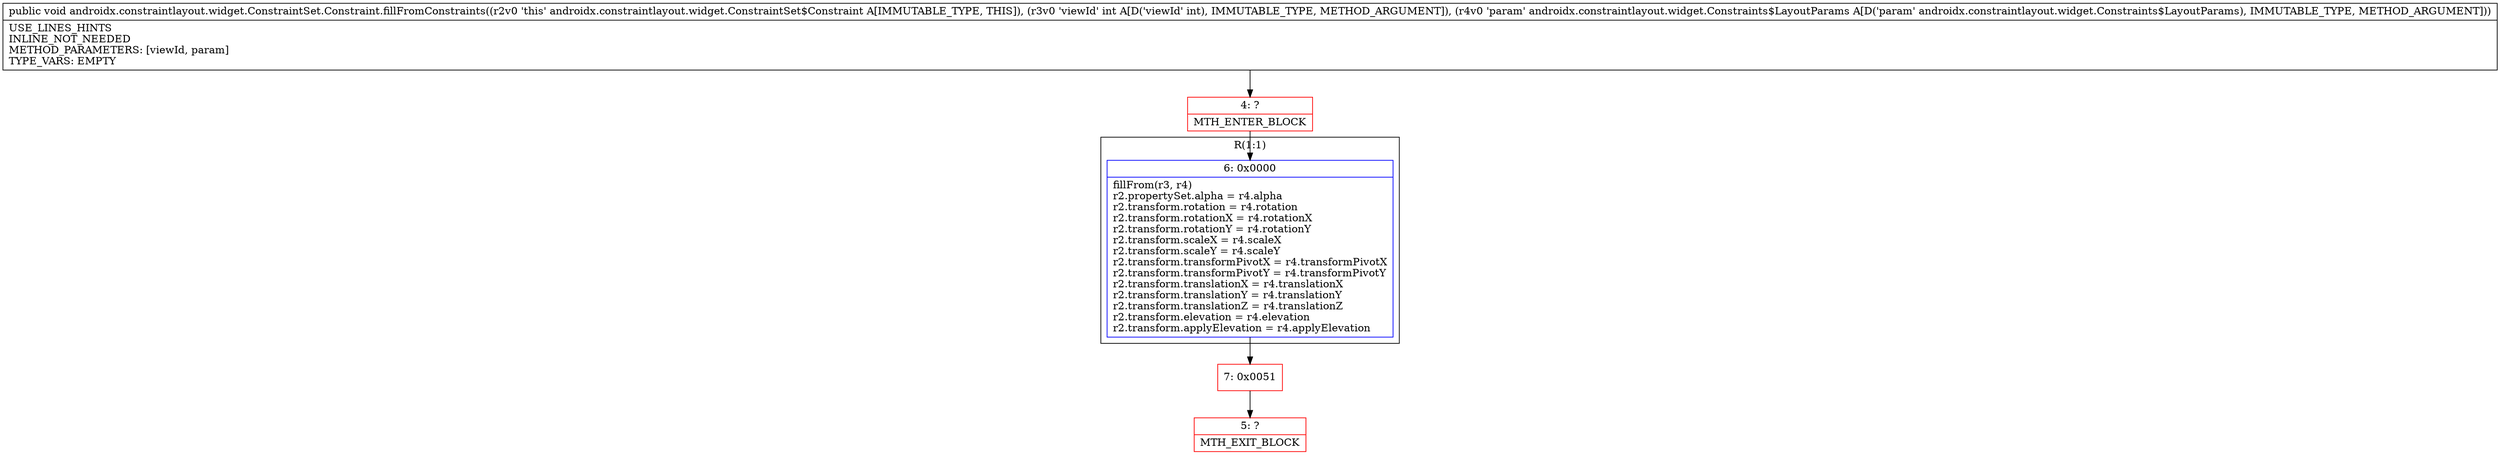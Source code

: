 digraph "CFG forandroidx.constraintlayout.widget.ConstraintSet.Constraint.fillFromConstraints(ILandroidx\/constraintlayout\/widget\/Constraints$LayoutParams;)V" {
subgraph cluster_Region_762465826 {
label = "R(1:1)";
node [shape=record,color=blue];
Node_6 [shape=record,label="{6\:\ 0x0000|fillFrom(r3, r4)\lr2.propertySet.alpha = r4.alpha\lr2.transform.rotation = r4.rotation\lr2.transform.rotationX = r4.rotationX\lr2.transform.rotationY = r4.rotationY\lr2.transform.scaleX = r4.scaleX\lr2.transform.scaleY = r4.scaleY\lr2.transform.transformPivotX = r4.transformPivotX\lr2.transform.transformPivotY = r4.transformPivotY\lr2.transform.translationX = r4.translationX\lr2.transform.translationY = r4.translationY\lr2.transform.translationZ = r4.translationZ\lr2.transform.elevation = r4.elevation\lr2.transform.applyElevation = r4.applyElevation\l}"];
}
Node_4 [shape=record,color=red,label="{4\:\ ?|MTH_ENTER_BLOCK\l}"];
Node_7 [shape=record,color=red,label="{7\:\ 0x0051}"];
Node_5 [shape=record,color=red,label="{5\:\ ?|MTH_EXIT_BLOCK\l}"];
MethodNode[shape=record,label="{public void androidx.constraintlayout.widget.ConstraintSet.Constraint.fillFromConstraints((r2v0 'this' androidx.constraintlayout.widget.ConstraintSet$Constraint A[IMMUTABLE_TYPE, THIS]), (r3v0 'viewId' int A[D('viewId' int), IMMUTABLE_TYPE, METHOD_ARGUMENT]), (r4v0 'param' androidx.constraintlayout.widget.Constraints$LayoutParams A[D('param' androidx.constraintlayout.widget.Constraints$LayoutParams), IMMUTABLE_TYPE, METHOD_ARGUMENT]))  | USE_LINES_HINTS\lINLINE_NOT_NEEDED\lMETHOD_PARAMETERS: [viewId, param]\lTYPE_VARS: EMPTY\l}"];
MethodNode -> Node_4;Node_6 -> Node_7;
Node_4 -> Node_6;
Node_7 -> Node_5;
}

